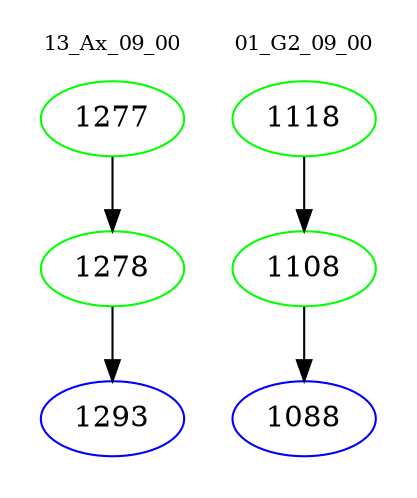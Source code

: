 digraph{
subgraph cluster_0 {
color = white
label = "13_Ax_09_00";
fontsize=10;
T0_1277 [label="1277", color="green"]
T0_1277 -> T0_1278 [color="black"]
T0_1278 [label="1278", color="green"]
T0_1278 -> T0_1293 [color="black"]
T0_1293 [label="1293", color="blue"]
}
subgraph cluster_1 {
color = white
label = "01_G2_09_00";
fontsize=10;
T1_1118 [label="1118", color="green"]
T1_1118 -> T1_1108 [color="black"]
T1_1108 [label="1108", color="green"]
T1_1108 -> T1_1088 [color="black"]
T1_1088 [label="1088", color="blue"]
}
}

